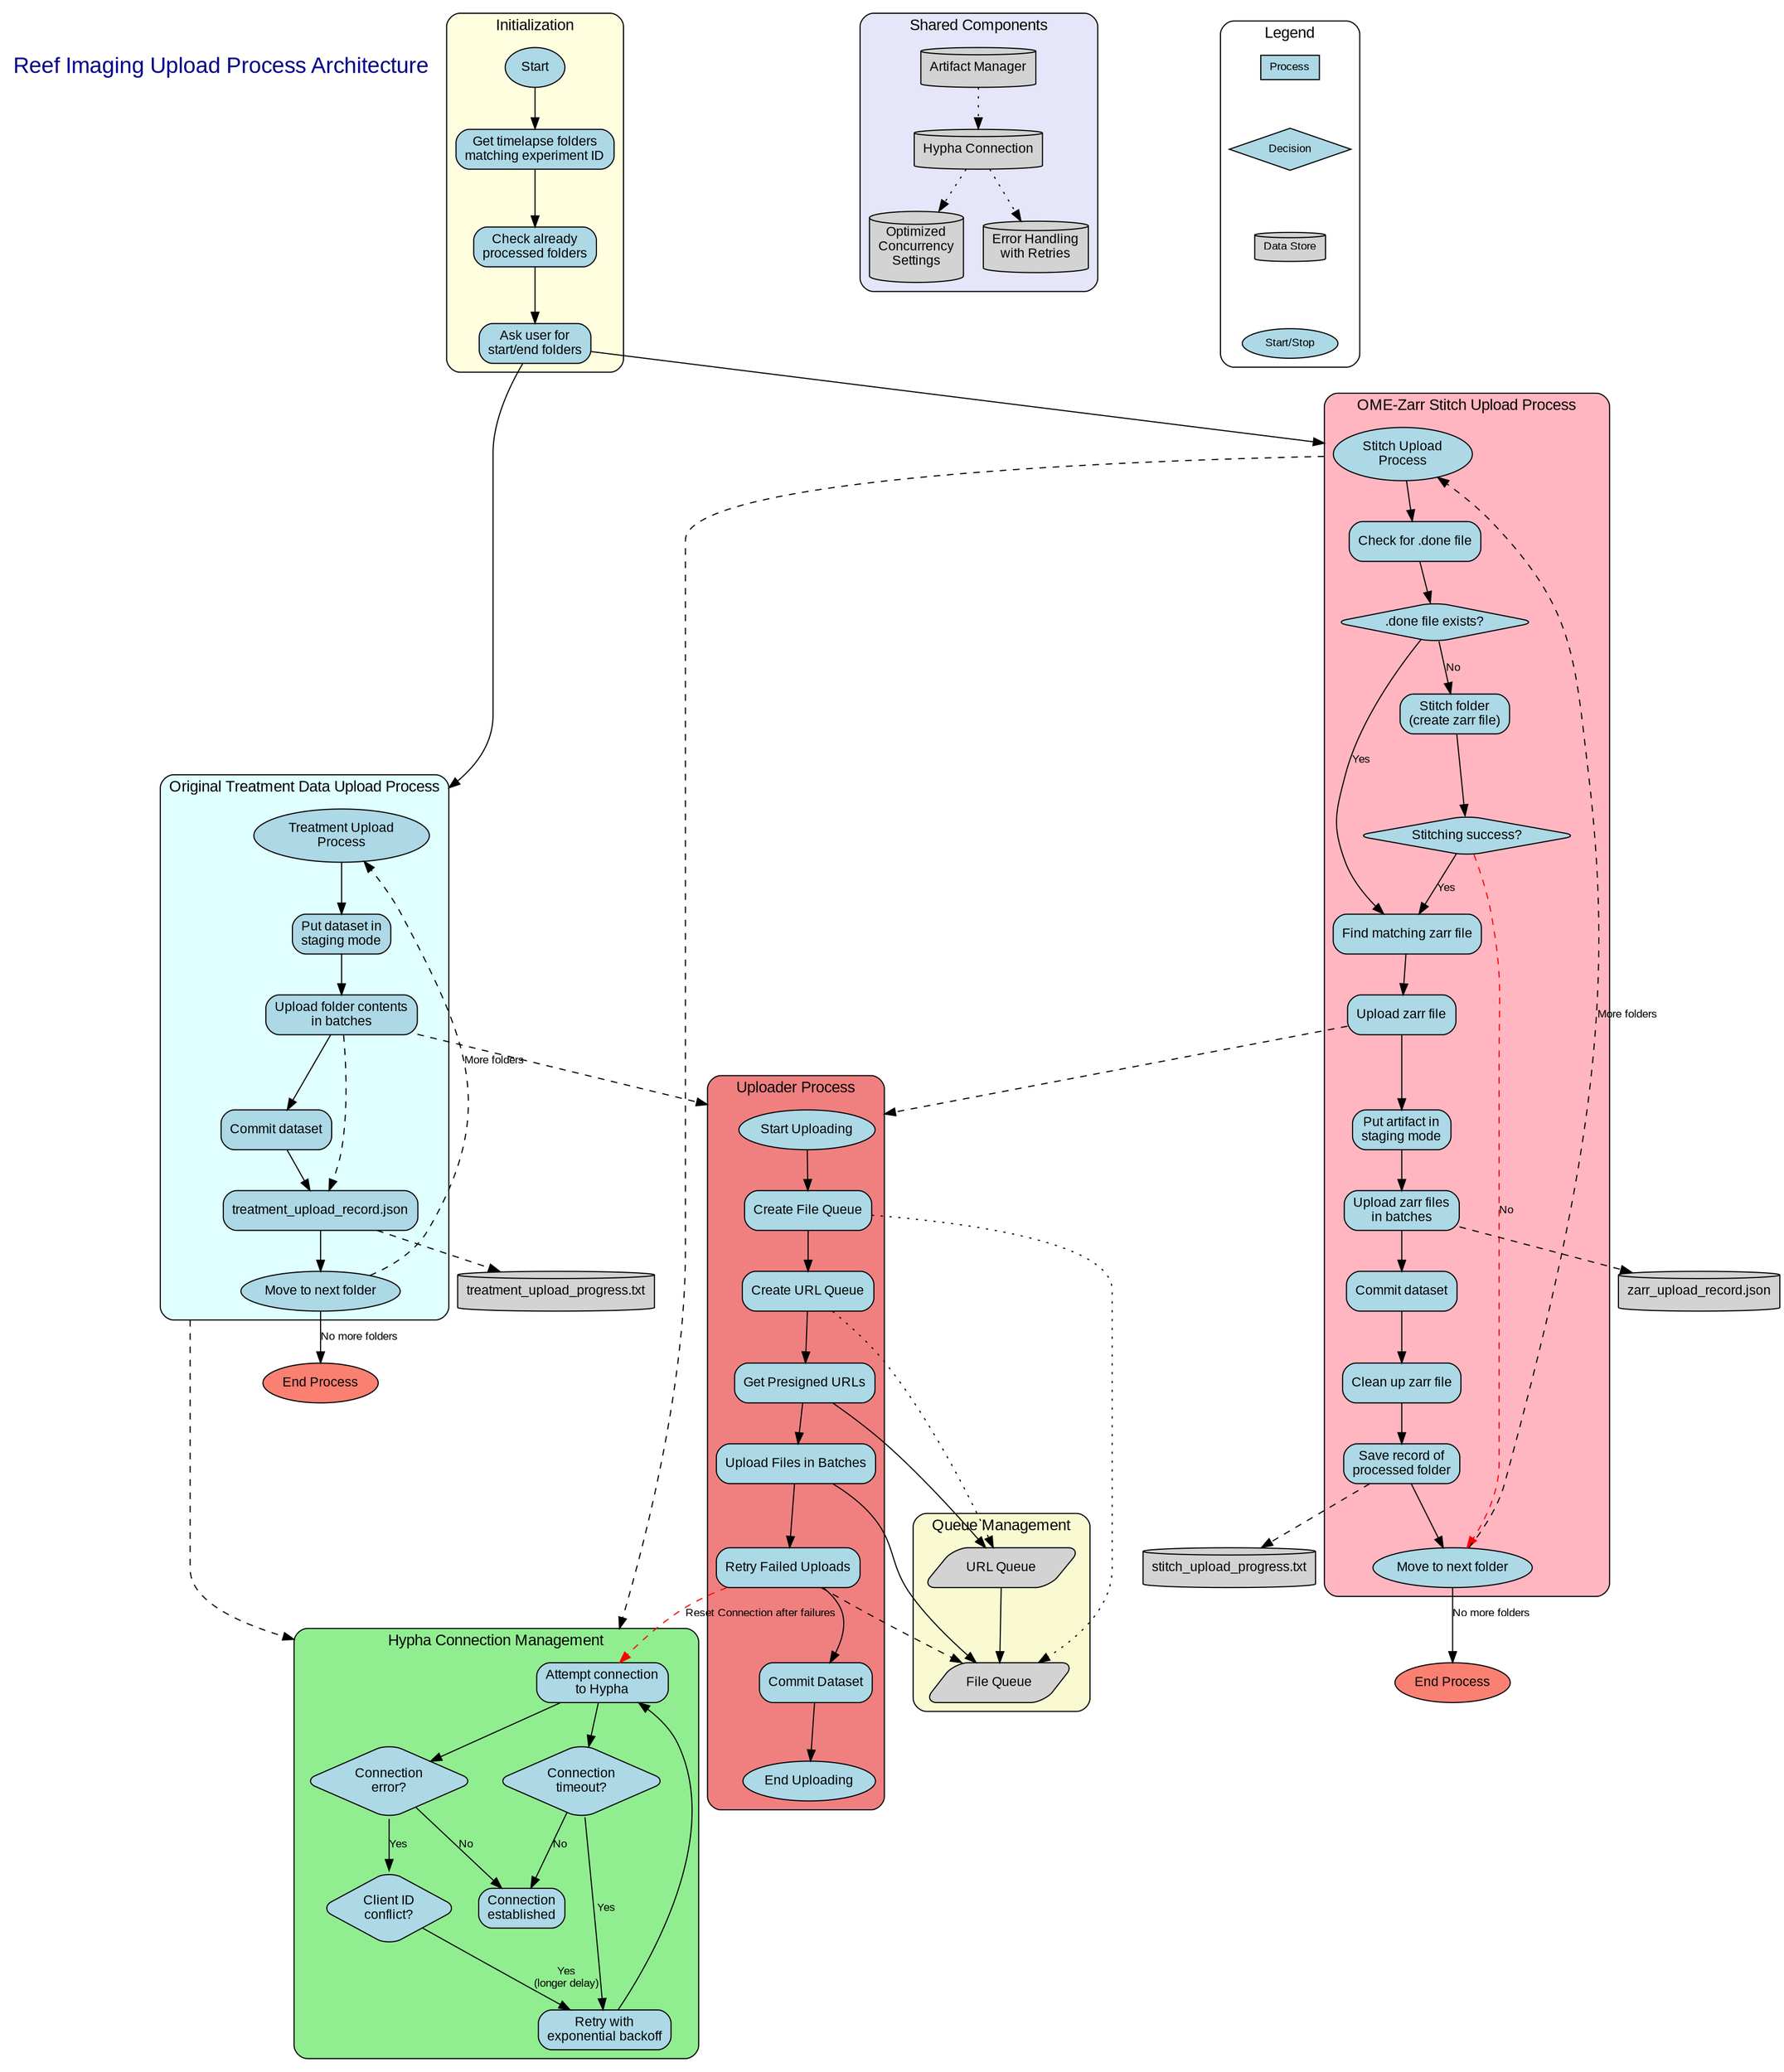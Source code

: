 digraph ReefImagingUploadProcess {
    // Graph settings
    rankdir=TB;
    compound=true;
    fontname="Arial";
    fontsize=14;
    node [fontname="Arial", fontsize=12, shape=box, style="rounded,filled", fillcolor=lightblue];
    edge [fontname="Arial", fontsize=10];
    
    // Title
    title [label="Reef Imaging Upload Process Architecture", shape=none, fillcolor=white, fontsize=20, fontcolor=darkblue];
    
    // Subgraph for common initialization
    subgraph cluster_init {
        label="Initialization";
        style="rounded,filled";
        fillcolor=lightyellow;
        
        start [label="Start", shape=oval];
        get_folders [label="Get timelapse folders\nmatching experiment ID"];
        get_processed [label="Check already\nprocessed folders"];
        user_input [label="Ask user for\nstart/end folders"];
        
        start -> get_folders -> get_processed -> user_input;
    }
    
    // OME-Zarr Stitch Upload Process
    subgraph cluster_stitch {
        label="OME-Zarr Stitch Upload Process";
        style="rounded,filled";
        fillcolor=lightpink;
        
        stitch_start [label="Stitch Upload\nProcess", shape=oval];
        check_done [label="Check for .done file"];
        done_exists [label=".done file exists?", shape=diamond];
        stitch_folder [label="Stitch folder\n(create zarr file)"];
        stitch_success [label="Stitching success?", shape=diamond];
        find_zarr [label="Find matching zarr file"];
        upload_zarr [label="Upload zarr file"];
        staging_zarr [label="Put artifact in\nstaging mode"];
        batch_upload [label="Upload zarr files\nin batches"];
        commit_zarr [label="Commit dataset"];
        cleanup_zarr [label="Clean up zarr file"];
        stitch_record [label="Save record of\nprocessed folder"];
        stitch_next [label="Move to next folder", shape=oval];
        
        stitch_start -> check_done -> done_exists;
        done_exists -> find_zarr [label="Yes"];
        done_exists -> stitch_folder [label="No"];
        stitch_folder -> stitch_success;
        stitch_success -> find_zarr [label="Yes"];
        stitch_success -> stitch_next [label="No", style=dashed, color=red];
        find_zarr -> upload_zarr;
        upload_zarr -> staging_zarr -> batch_upload -> commit_zarr -> cleanup_zarr -> stitch_record -> stitch_next;
    }
    
    // Hypha Connection Management
    subgraph cluster_connection {
        label="Hypha Connection Management";
        style="rounded,filled";
        fillcolor=lightgreen;
        
        connect [label="Attempt connection\nto Hypha"];
        timeout [label="Connection\ntimeout?", shape=diamond];
        error [label="Connection\nerror?", shape=diamond];
        client_conflict [label="Client ID\nconflict?", shape=diamond];
        retry_connect [label="Retry with\nexponential backoff"];
        connected [label="Connection\nestablished"];
        
        connect -> timeout;
        timeout -> retry_connect [label="Yes"];
        timeout -> connected [label="No"];
        
        connect -> error;
        error -> client_conflict [label="Yes"];
        error -> connected [label="No"];
        
        client_conflict -> retry_connect [label="Yes\n(longer delay)"];
        retry_connect -> connect;
    }
    
    // Original Treatment Data Upload Process
    subgraph cluster_treatment {
        label="Original Treatment Data Upload Process";
        style="rounded,filled";
        fillcolor=lightcyan;
        
        treatment_start [label="Treatment Upload\nProcess", shape=oval];
        treatment_staging [label="Put dataset in\nstaging mode"];
        treatment_upload [label="Upload folder contents\nin batches"];
        treatment_commit [label="Commit dataset"];
        treatment_record [label="Save record of\nprocessed folder"];
        treatment_next [label="Move to next folder", shape=oval];
        
        treatment_start -> treatment_staging -> treatment_upload -> treatment_commit -> treatment_record -> treatment_next;
    }
    
    // Uploader process
    subgraph cluster_uploader {
        label="Uploader Process";
        style="rounded,filled";
        fillcolor=lightcoral;
        
        uploader_start [label="Start Uploading", shape=oval];
        create_queue [label="Create File Queue"];
        create_url_queue [label="Create URL Queue"];
        get_presigned_urls [label="Get Presigned URLs"];
        upload_files [label="Upload Files in Batches"];
        retry_failed [label="Retry Failed Uploads"];
        commit_dataset [label="Commit Dataset"];
        uploader_end [label="End Uploading", shape=oval];
        
        uploader_start -> create_queue -> create_url_queue -> get_presigned_urls -> upload_files -> retry_failed -> commit_dataset -> uploader_end;
    }
    
    // Connect the subgraphs
    user_input -> treatment_start [lhead=cluster_treatment];
    user_input -> stitch_start [lhead=cluster_stitch];
    
    // Connection is used by both processes
    treatment_start -> connect [ltail=cluster_treatment, lhead=cluster_connection, style=dashed];
    stitch_start -> connect [ltail=cluster_stitch, lhead=cluster_connection, style=dashed];
    
    // Demonstrate folder loop
    treatment_next -> treatment_start [label="More folders", constraint=false, style=dashed];
    stitch_next -> stitch_start [label="More folders", constraint=false, style=dashed];
    
    // Exit points for each process
    exit_stitch [label="End Process", shape=oval, fillcolor=salmon];
    exit_treatment [label="End Process", shape=oval, fillcolor=salmon];
    
    // Connect exit points to respective processes
    stitch_next -> exit_stitch [label="No more folders"];
    treatment_next -> exit_treatment [label="No more folders"];
    
    // Files and data stores
    node [shape=cylinder, fillcolor=lightgrey];
    
    stitch_upload_progress [label="stitch_upload_progress.txt"];
    zarr_upload_record [label="zarr_upload_record.json"];
    treatment_progress [label="treatment_upload_progress.txt"];
    treatment_record [label="treatment_upload_record.json"];
    
    stitch_record -> stitch_upload_progress [style=dashed];
    batch_upload -> zarr_upload_record [style=dashed];
    treatment_record -> treatment_progress [style=dashed];
    treatment_upload -> treatment_record [style=dashed];
    
    // Subgraph for shared concepts between processes
    subgraph cluster_shared {
        label="Shared Components";
        style="rounded,filled";
        fillcolor=lavender;
        
        artifact_manager [label="Artifact Manager"];
        hypha_connection [label="Hypha Connection"];
        concurrency [label="Optimized\nConcurrency\nSettings"];
        error_handling [label="Error Handling\nwith Retries"];
        
        artifact_manager -> hypha_connection [style=dotted];
        hypha_connection -> concurrency [style=dotted];
        hypha_connection -> error_handling [style=dotted];
    }
    
    // Legend
    subgraph cluster_legend {
        label="Legend";
        style="rounded,filled";
        fillcolor=white;
        
        node [shape=box, width=0.5, height=0.3, style="filled", fontsize=10];
        process [label="Process", fillcolor=lightblue];
        decision [label="Decision", shape=diamond, fillcolor=lightblue];
        data [label="Data Store", shape=cylinder, fillcolor=lightgrey];
        
        start_stop [label="Start/Stop", shape=oval, fillcolor=lightblue];
        
        process -> decision [style=invis];
        decision -> data [style=invis];
        data -> start_stop [style=invis];
    }
    
    // Connect uploader process to existing processes
    treatment_upload -> uploader_start [lhead=cluster_uploader, style=dashed];
    upload_zarr -> uploader_start [lhead=cluster_uploader, style=dashed];
    
    // Queue Management
    subgraph cluster_queue {
        label="Queue Management";
        style="rounded,filled";
        fillcolor=lightgoldenrodyellow;
        
        create_url_queue -> url_queue [style=dotted];
        get_presigned_urls -> url_queue;
        create_queue -> file_queue [style=dotted];
        url_queue -> file_queue;
        upload_files -> file_queue;
        retry_failed -> file_queue [style=dashed];
        
        // Represent queues with a shape that suggests a series of items
        file_queue [label="File Queue", shape=parallelogram];
        url_queue [label="URL Queue", shape=parallelogram];
    }
    
    // Demonstrate connection reset after upload failures
    retry_failed -> connect [style=dashed, color=red, label="Reset Connection after failures"];
} 